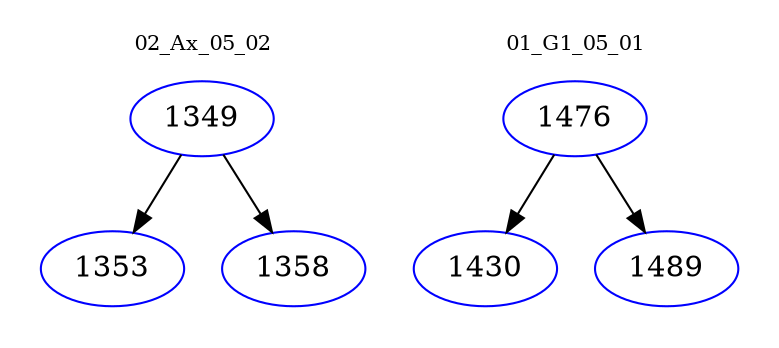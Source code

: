 digraph{
subgraph cluster_0 {
color = white
label = "02_Ax_05_02";
fontsize=10;
T0_1349 [label="1349", color="blue"]
T0_1349 -> T0_1353 [color="black"]
T0_1353 [label="1353", color="blue"]
T0_1349 -> T0_1358 [color="black"]
T0_1358 [label="1358", color="blue"]
}
subgraph cluster_1 {
color = white
label = "01_G1_05_01";
fontsize=10;
T1_1476 [label="1476", color="blue"]
T1_1476 -> T1_1430 [color="black"]
T1_1430 [label="1430", color="blue"]
T1_1476 -> T1_1489 [color="black"]
T1_1489 [label="1489", color="blue"]
}
}
